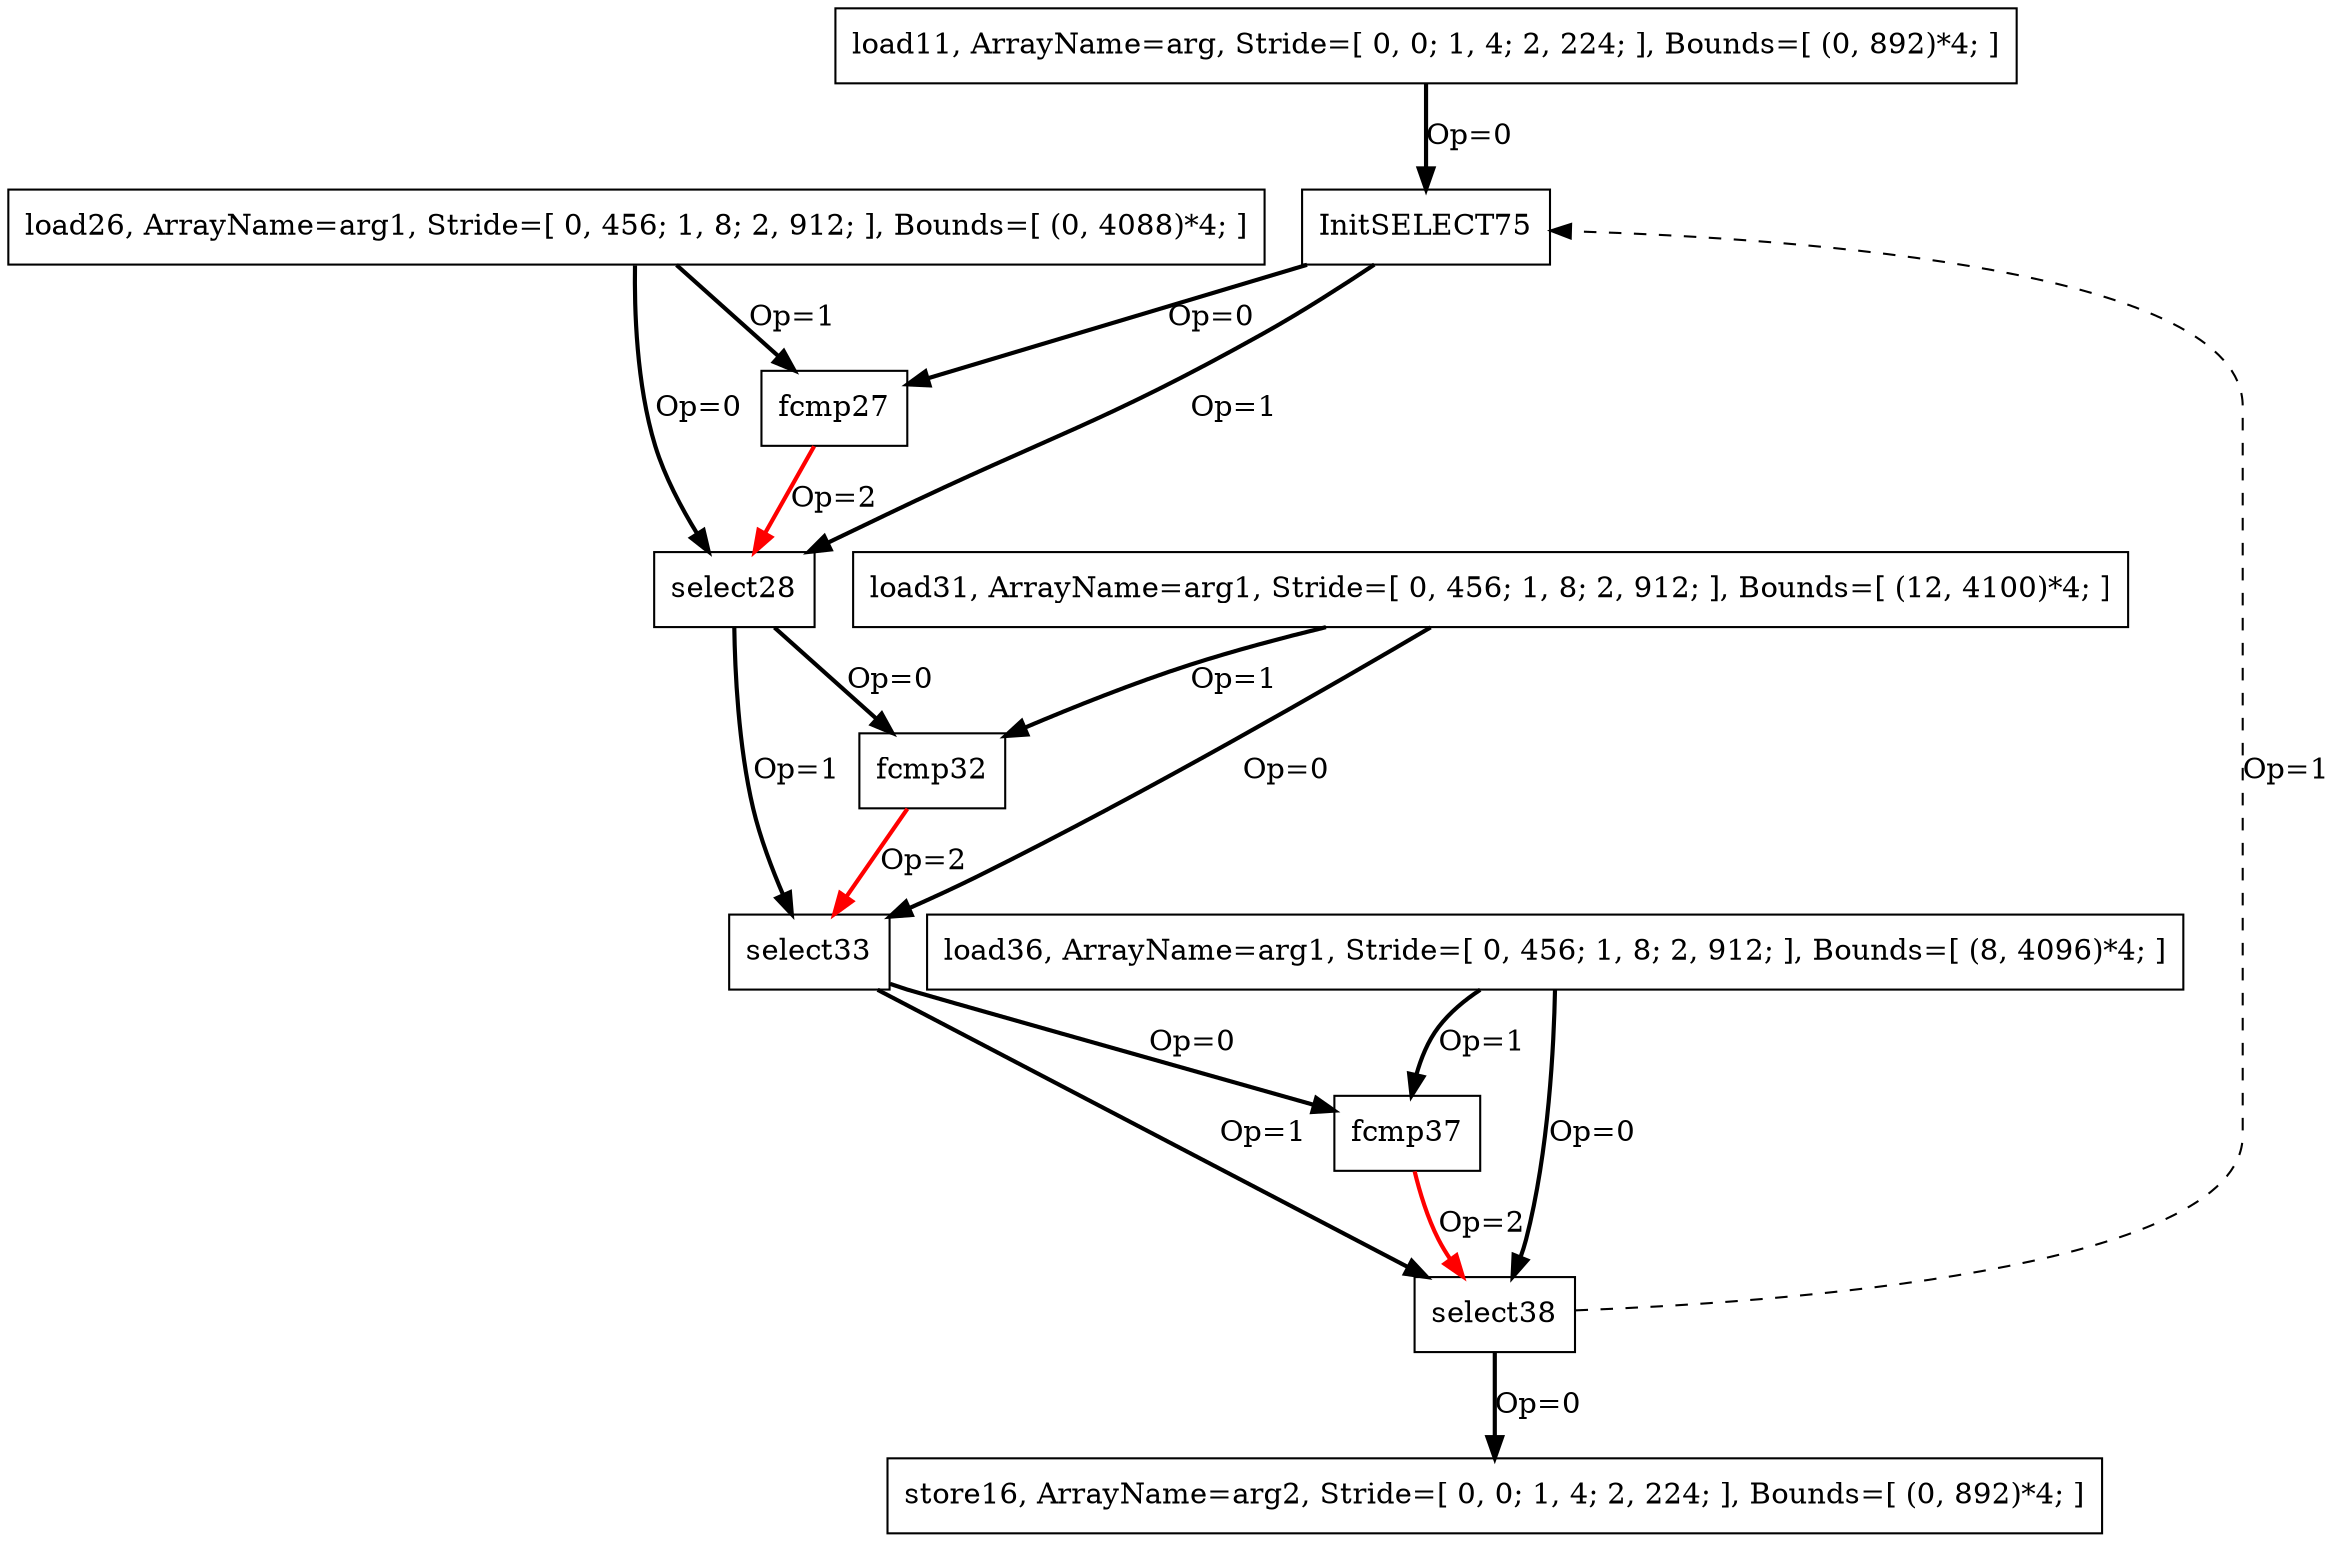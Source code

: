 Digraph G {
load11[label = "load11, ArrayName=arg, Stride=[ 0, 0; 1, 4; 2, 224; ], Bounds=[ (0, 892)*4; ]", shape = box, color = black];
store16[label = "store16, ArrayName=arg2, Stride=[ 0, 0; 1, 4; 2, 224; ], Bounds=[ (0, 892)*4; ]", shape = box, color = black];
load26[label = "load26, ArrayName=arg1, Stride=[ 0, 456; 1, 8; 2, 912; ], Bounds=[ (0, 4088)*4; ]", shape = box, color = black];
fcmp27[label = "fcmp27", shape = box, color = black];
select28[label = "select28", shape = box, color = black];
load31[label = "load31, ArrayName=arg1, Stride=[ 0, 456; 1, 8; 2, 912; ], Bounds=[ (12, 4100)*4; ]", shape = box, color = black];
fcmp32[label = "fcmp32", shape = box, color = black];
select33[label = "select33", shape = box, color = black];
load36[label = "load36, ArrayName=arg1, Stride=[ 0, 456; 1, 8; 2, 912; ], Bounds=[ (8, 4096)*4; ]", shape = box, color = black];
fcmp37[label = "fcmp37", shape = box, color = black];
select38[label = "select38", shape = box, color = black];
InitSELECT75[label = "InitSELECT75", shape = box, color = black];
load26 -> select28[color = black, style = bold, label = "Op=0"];
load26 -> fcmp27[color = black, style = bold, label = "Op=1"];
fcmp27 -> select28[color = red, style = bold, label = "Op=2"];
select28 -> select33[color = black, style = bold, label = "Op=1"];
select28 -> fcmp32[color = black, style = bold, label = "Op=0"];
load31 -> select33[color = black, style = bold, label = "Op=0"];
load31 -> fcmp32[color = black, style = bold, label = "Op=1"];
fcmp32 -> select33[color = red, style = bold, label = "Op=2"];
select33 -> select38[color = black, style = bold, label = "Op=1"];
select33 -> fcmp37[color = black, style = bold, label = "Op=0"];
load36 -> select38[color = black, style = bold, label = "Op=0"];
load36 -> fcmp37[color = black, style = bold, label = "Op=1"];
fcmp37 -> select38[color = red, style = bold, label = "Op=2"];
select38 -> store16[color = black, style = bold, label = "Op=0"];
load11 -> InitSELECT75[color = black, style = bold, label = "Op=0"];
select38 -> InitSELECT75[color = black, style = dashed, label = "Op=1"];
InitSELECT75 -> select28[color = black, style = bold, label = "Op=1"];
InitSELECT75 -> fcmp27[color = black, style = bold, label = "Op=0"];
}
